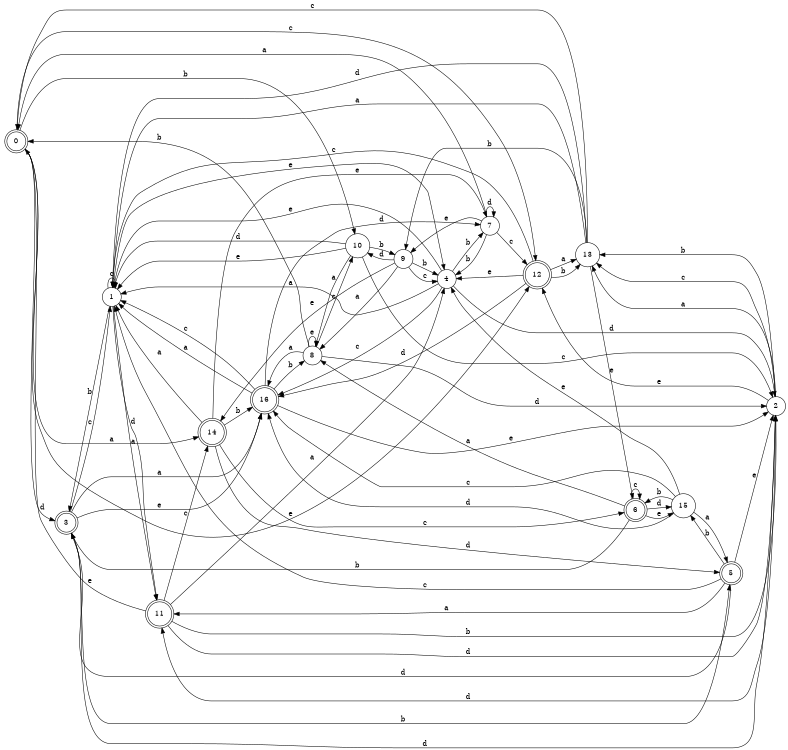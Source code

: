 digraph n14_6 {
__start0 [label="" shape="none"];

rankdir=LR;
size="8,5";

s0 [style="rounded,filled", color="black", fillcolor="white" shape="doublecircle", label="0"];
s1 [style="filled", color="black", fillcolor="white" shape="circle", label="1"];
s2 [style="filled", color="black", fillcolor="white" shape="circle", label="2"];
s3 [style="rounded,filled", color="black", fillcolor="white" shape="doublecircle", label="3"];
s4 [style="filled", color="black", fillcolor="white" shape="circle", label="4"];
s5 [style="rounded,filled", color="black", fillcolor="white" shape="doublecircle", label="5"];
s6 [style="rounded,filled", color="black", fillcolor="white" shape="doublecircle", label="6"];
s7 [style="filled", color="black", fillcolor="white" shape="circle", label="7"];
s8 [style="filled", color="black", fillcolor="white" shape="circle", label="8"];
s9 [style="filled", color="black", fillcolor="white" shape="circle", label="9"];
s10 [style="filled", color="black", fillcolor="white" shape="circle", label="10"];
s11 [style="rounded,filled", color="black", fillcolor="white" shape="doublecircle", label="11"];
s12 [style="rounded,filled", color="black", fillcolor="white" shape="doublecircle", label="12"];
s13 [style="filled", color="black", fillcolor="white" shape="circle", label="13"];
s14 [style="rounded,filled", color="black", fillcolor="white" shape="doublecircle", label="14"];
s15 [style="filled", color="black", fillcolor="white" shape="circle", label="15"];
s16 [style="rounded,filled", color="black", fillcolor="white" shape="doublecircle", label="16"];
s0 -> s14 [label="a"];
s0 -> s10 [label="b"];
s0 -> s12 [label="c"];
s0 -> s3 [label="d"];
s0 -> s12 [label="e"];
s1 -> s11 [label="a"];
s1 -> s3 [label="b"];
s1 -> s1 [label="c"];
s1 -> s11 [label="d"];
s1 -> s4 [label="e"];
s2 -> s13 [label="a"];
s2 -> s13 [label="b"];
s2 -> s13 [label="c"];
s2 -> s11 [label="d"];
s2 -> s12 [label="e"];
s3 -> s16 [label="a"];
s3 -> s5 [label="b"];
s3 -> s1 [label="c"];
s3 -> s2 [label="d"];
s3 -> s16 [label="e"];
s4 -> s1 [label="a"];
s4 -> s7 [label="b"];
s4 -> s16 [label="c"];
s4 -> s2 [label="d"];
s4 -> s1 [label="e"];
s5 -> s11 [label="a"];
s5 -> s15 [label="b"];
s5 -> s1 [label="c"];
s5 -> s3 [label="d"];
s5 -> s2 [label="e"];
s6 -> s8 [label="a"];
s6 -> s3 [label="b"];
s6 -> s6 [label="c"];
s6 -> s15 [label="d"];
s6 -> s15 [label="e"];
s7 -> s0 [label="a"];
s7 -> s4 [label="b"];
s7 -> s12 [label="c"];
s7 -> s7 [label="d"];
s7 -> s9 [label="e"];
s8 -> s16 [label="a"];
s8 -> s0 [label="b"];
s8 -> s10 [label="c"];
s8 -> s2 [label="d"];
s8 -> s8 [label="e"];
s9 -> s8 [label="a"];
s9 -> s4 [label="b"];
s9 -> s4 [label="c"];
s9 -> s10 [label="d"];
s9 -> s14 [label="e"];
s10 -> s8 [label="a"];
s10 -> s9 [label="b"];
s10 -> s2 [label="c"];
s10 -> s1 [label="d"];
s10 -> s1 [label="e"];
s11 -> s4 [label="a"];
s11 -> s2 [label="b"];
s11 -> s14 [label="c"];
s11 -> s2 [label="d"];
s11 -> s0 [label="e"];
s12 -> s13 [label="a"];
s12 -> s13 [label="b"];
s12 -> s1 [label="c"];
s12 -> s16 [label="d"];
s12 -> s4 [label="e"];
s13 -> s1 [label="a"];
s13 -> s9 [label="b"];
s13 -> s0 [label="c"];
s13 -> s1 [label="d"];
s13 -> s6 [label="e"];
s14 -> s1 [label="a"];
s14 -> s16 [label="b"];
s14 -> s6 [label="c"];
s14 -> s5 [label="d"];
s14 -> s7 [label="e"];
s15 -> s5 [label="a"];
s15 -> s6 [label="b"];
s15 -> s16 [label="c"];
s15 -> s16 [label="d"];
s15 -> s4 [label="e"];
s16 -> s1 [label="a"];
s16 -> s8 [label="b"];
s16 -> s1 [label="c"];
s16 -> s7 [label="d"];
s16 -> s2 [label="e"];

}